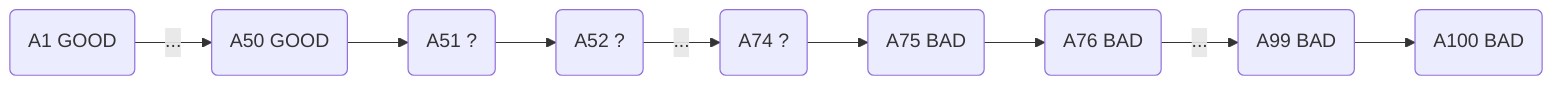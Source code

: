 graph LR
	A1(A1 GOOD)-- ... -->A50(A50 GOOD)
	A50-->A51
	A51(A51 ?)-->A52(A52 ?)
	A52-- ... -->A74(A74 ?)
	A74-->A75(A75 BAD)
	A75-->A76(A76 BAD)
	A76-- ... -->A99(A99 BAD)
	A99-->A100(A100 BAD)